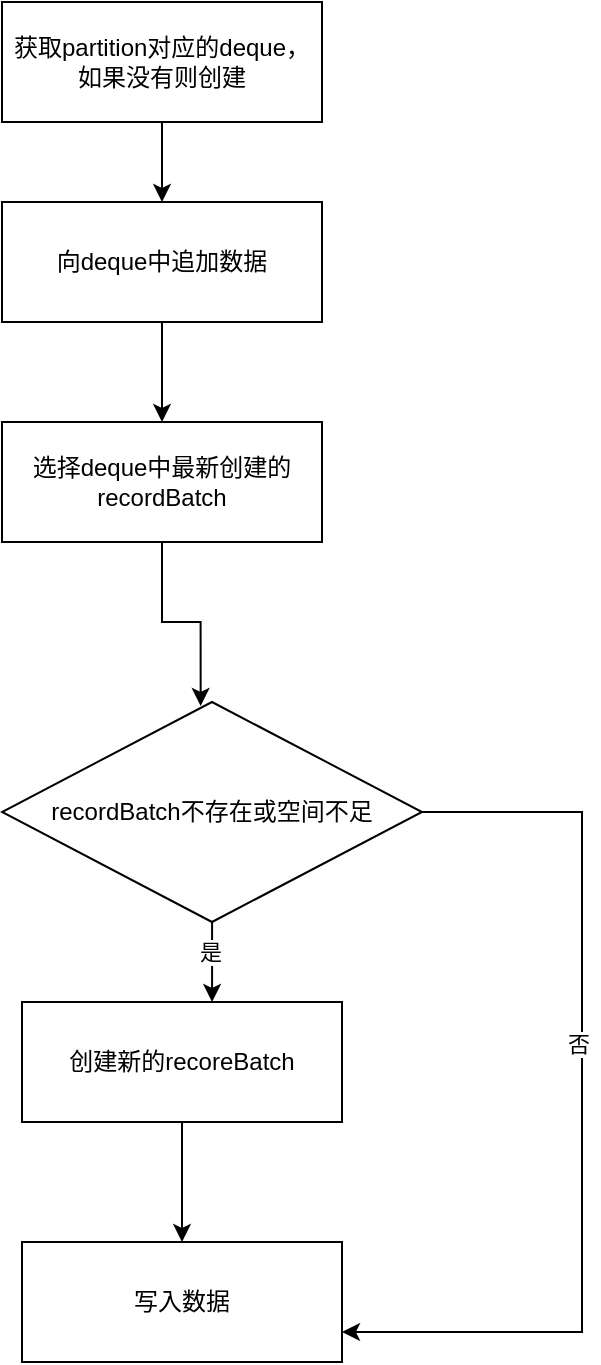 <mxfile version="13.4.5" type="device"><diagram id="ZQZl6oBvorLmBfqz56de" name="Page-1"><mxGraphModel dx="1106" dy="780" grid="1" gridSize="10" guides="1" tooltips="1" connect="1" arrows="1" fold="1" page="1" pageScale="1" pageWidth="1100" pageHeight="1700" math="0" shadow="0"><root><mxCell id="0"/><mxCell id="1" parent="0"/><mxCell id="eCZiWJOuW2coVLsc5pCw-8" style="edgeStyle=orthogonalEdgeStyle;rounded=0;orthogonalLoop=1;jettySize=auto;html=1;entryX=0.5;entryY=0;entryDx=0;entryDy=0;" parent="1" source="eCZiWJOuW2coVLsc5pCw-1" target="eCZiWJOuW2coVLsc5pCw-2" edge="1"><mxGeometry relative="1" as="geometry"/></mxCell><mxCell id="eCZiWJOuW2coVLsc5pCw-1" value="获取partition对应的deque，如果没有则创建" style="rounded=0;whiteSpace=wrap;html=1;" parent="1" vertex="1"><mxGeometry x="370" y="230" width="160" height="60" as="geometry"/></mxCell><mxCell id="eCZiWJOuW2coVLsc5pCw-9" style="edgeStyle=orthogonalEdgeStyle;rounded=0;orthogonalLoop=1;jettySize=auto;html=1;entryX=0.5;entryY=0;entryDx=0;entryDy=0;" parent="1" source="eCZiWJOuW2coVLsc5pCw-2" target="eCZiWJOuW2coVLsc5pCw-3" edge="1"><mxGeometry relative="1" as="geometry"/></mxCell><mxCell id="eCZiWJOuW2coVLsc5pCw-2" value="向deque中追加数据" style="rounded=0;whiteSpace=wrap;html=1;" parent="1" vertex="1"><mxGeometry x="370" y="330" width="160" height="60" as="geometry"/></mxCell><mxCell id="eCZiWJOuW2coVLsc5pCw-10" style="edgeStyle=orthogonalEdgeStyle;rounded=0;orthogonalLoop=1;jettySize=auto;html=1;entryX=0.473;entryY=0.018;entryDx=0;entryDy=0;entryPerimeter=0;" parent="1" source="eCZiWJOuW2coVLsc5pCw-3" target="eCZiWJOuW2coVLsc5pCw-5" edge="1"><mxGeometry relative="1" as="geometry"/></mxCell><mxCell id="eCZiWJOuW2coVLsc5pCw-3" value="选择deque中最新创建的recordBatch" style="rounded=0;whiteSpace=wrap;html=1;" parent="1" vertex="1"><mxGeometry x="370" y="440" width="160" height="60" as="geometry"/></mxCell><mxCell id="eCZiWJOuW2coVLsc5pCw-11" style="edgeStyle=orthogonalEdgeStyle;rounded=0;orthogonalLoop=1;jettySize=auto;html=1;entryX=0.594;entryY=0;entryDx=0;entryDy=0;entryPerimeter=0;" parent="1" source="eCZiWJOuW2coVLsc5pCw-5" target="eCZiWJOuW2coVLsc5pCw-6" edge="1"><mxGeometry relative="1" as="geometry"/></mxCell><mxCell id="BEpXgkbEH3eokbFwpMCJ-2" value="是" style="edgeLabel;html=1;align=center;verticalAlign=middle;resizable=0;points=[];" vertex="1" connectable="0" parent="eCZiWJOuW2coVLsc5pCw-11"><mxGeometry x="-0.249" y="-1" relative="1" as="geometry"><mxPoint as="offset"/></mxGeometry></mxCell><mxCell id="eCZiWJOuW2coVLsc5pCw-12" style="edgeStyle=orthogonalEdgeStyle;rounded=0;orthogonalLoop=1;jettySize=auto;html=1;entryX=1;entryY=0.75;entryDx=0;entryDy=0;" parent="1" source="eCZiWJOuW2coVLsc5pCw-5" target="eCZiWJOuW2coVLsc5pCw-7" edge="1"><mxGeometry relative="1" as="geometry"><Array as="points"><mxPoint x="660" y="635"/><mxPoint x="660" y="895"/></Array></mxGeometry></mxCell><mxCell id="BEpXgkbEH3eokbFwpMCJ-1" value="否" style="edgeLabel;html=1;align=center;verticalAlign=middle;resizable=0;points=[];" vertex="1" connectable="0" parent="eCZiWJOuW2coVLsc5pCw-12"><mxGeometry x="-0.148" y="-2" relative="1" as="geometry"><mxPoint as="offset"/></mxGeometry></mxCell><mxCell id="eCZiWJOuW2coVLsc5pCw-5" value="recordBatch不存在或空间不足" style="rhombus;whiteSpace=wrap;html=1;" parent="1" vertex="1"><mxGeometry x="370" y="580" width="210" height="110" as="geometry"/></mxCell><mxCell id="eCZiWJOuW2coVLsc5pCw-13" style="edgeStyle=orthogonalEdgeStyle;rounded=0;orthogonalLoop=1;jettySize=auto;html=1;entryX=0.5;entryY=0;entryDx=0;entryDy=0;" parent="1" source="eCZiWJOuW2coVLsc5pCw-6" target="eCZiWJOuW2coVLsc5pCw-7" edge="1"><mxGeometry relative="1" as="geometry"/></mxCell><mxCell id="eCZiWJOuW2coVLsc5pCw-6" value="创建新的recoreBatch" style="rounded=0;whiteSpace=wrap;html=1;" parent="1" vertex="1"><mxGeometry x="380" y="730" width="160" height="60" as="geometry"/></mxCell><mxCell id="eCZiWJOuW2coVLsc5pCw-7" value="写入数据" style="rounded=0;whiteSpace=wrap;html=1;" parent="1" vertex="1"><mxGeometry x="380" y="850" width="160" height="60" as="geometry"/></mxCell></root></mxGraphModel></diagram></mxfile>